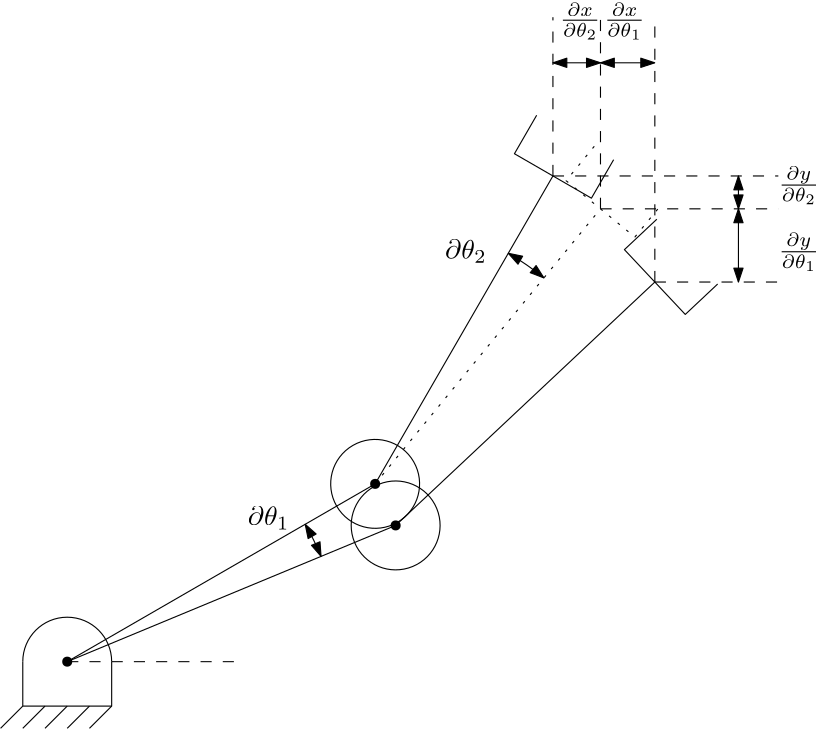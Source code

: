 <?xml version="1.0"?>
<!DOCTYPE ipe SYSTEM "ipe.dtd">
<ipe version="70218" creator="Ipe 7.2.24">
<info created="D:20231005093139" modified="D:20231005100607"/>
<ipestyle name="basic">
<symbol name="arrow/arc(spx)">
<path stroke="sym-stroke" fill="sym-stroke" pen="sym-pen">
0 0 m
-1 0.333 l
-1 -0.333 l
h
</path>
</symbol>
<symbol name="arrow/farc(spx)">
<path stroke="sym-stroke" fill="white" pen="sym-pen">
0 0 m
-1 0.333 l
-1 -0.333 l
h
</path>
</symbol>
<symbol name="arrow/ptarc(spx)">
<path stroke="sym-stroke" fill="sym-stroke" pen="sym-pen">
0 0 m
-1 0.333 l
-0.8 0 l
-1 -0.333 l
h
</path>
</symbol>
<symbol name="arrow/fptarc(spx)">
<path stroke="sym-stroke" fill="white" pen="sym-pen">
0 0 m
-1 0.333 l
-0.8 0 l
-1 -0.333 l
h
</path>
</symbol>
<symbol name="mark/circle(sx)" transformations="translations">
<path fill="sym-stroke">
0.6 0 0 0.6 0 0 e
0.4 0 0 0.4 0 0 e
</path>
</symbol>
<symbol name="mark/disk(sx)" transformations="translations">
<path fill="sym-stroke">
0.6 0 0 0.6 0 0 e
</path>
</symbol>
<symbol name="mark/fdisk(sfx)" transformations="translations">
<group>
<path fill="sym-fill">
0.5 0 0 0.5 0 0 e
</path>
<path fill="sym-stroke" fillrule="eofill">
0.6 0 0 0.6 0 0 e
0.4 0 0 0.4 0 0 e
</path>
</group>
</symbol>
<symbol name="mark/box(sx)" transformations="translations">
<path fill="sym-stroke" fillrule="eofill">
-0.6 -0.6 m
0.6 -0.6 l
0.6 0.6 l
-0.6 0.6 l
h
-0.4 -0.4 m
0.4 -0.4 l
0.4 0.4 l
-0.4 0.4 l
h
</path>
</symbol>
<symbol name="mark/square(sx)" transformations="translations">
<path fill="sym-stroke">
-0.6 -0.6 m
0.6 -0.6 l
0.6 0.6 l
-0.6 0.6 l
h
</path>
</symbol>
<symbol name="mark/fsquare(sfx)" transformations="translations">
<group>
<path fill="sym-fill">
-0.5 -0.5 m
0.5 -0.5 l
0.5 0.5 l
-0.5 0.5 l
h
</path>
<path fill="sym-stroke" fillrule="eofill">
-0.6 -0.6 m
0.6 -0.6 l
0.6 0.6 l
-0.6 0.6 l
h
-0.4 -0.4 m
0.4 -0.4 l
0.4 0.4 l
-0.4 0.4 l
h
</path>
</group>
</symbol>
<symbol name="mark/cross(sx)" transformations="translations">
<group>
<path fill="sym-stroke">
-0.43 -0.57 m
0.57 0.43 l
0.43 0.57 l
-0.57 -0.43 l
h
</path>
<path fill="sym-stroke">
-0.43 0.57 m
0.57 -0.43 l
0.43 -0.57 l
-0.57 0.43 l
h
</path>
</group>
</symbol>
<symbol name="arrow/fnormal(spx)">
<path stroke="sym-stroke" fill="white" pen="sym-pen">
0 0 m
-1 0.333 l
-1 -0.333 l
h
</path>
</symbol>
<symbol name="arrow/pointed(spx)">
<path stroke="sym-stroke" fill="sym-stroke" pen="sym-pen">
0 0 m
-1 0.333 l
-0.8 0 l
-1 -0.333 l
h
</path>
</symbol>
<symbol name="arrow/fpointed(spx)">
<path stroke="sym-stroke" fill="white" pen="sym-pen">
0 0 m
-1 0.333 l
-0.8 0 l
-1 -0.333 l
h
</path>
</symbol>
<symbol name="arrow/linear(spx)">
<path stroke="sym-stroke" pen="sym-pen">
-1 0.333 m
0 0 l
-1 -0.333 l
</path>
</symbol>
<symbol name="arrow/fdouble(spx)">
<path stroke="sym-stroke" fill="white" pen="sym-pen">
0 0 m
-1 0.333 l
-1 -0.333 l
h
-1 0 m
-2 0.333 l
-2 -0.333 l
h
</path>
</symbol>
<symbol name="arrow/double(spx)">
<path stroke="sym-stroke" fill="sym-stroke" pen="sym-pen">
0 0 m
-1 0.333 l
-1 -0.333 l
h
-1 0 m
-2 0.333 l
-2 -0.333 l
h
</path>
</symbol>
<symbol name="arrow/mid-normal(spx)">
<path stroke="sym-stroke" fill="sym-stroke" pen="sym-pen">
0.5 0 m
-0.5 0.333 l
-0.5 -0.333 l
h
</path>
</symbol>
<symbol name="arrow/mid-fnormal(spx)">
<path stroke="sym-stroke" fill="white" pen="sym-pen">
0.5 0 m
-0.5 0.333 l
-0.5 -0.333 l
h
</path>
</symbol>
<symbol name="arrow/mid-pointed(spx)">
<path stroke="sym-stroke" fill="sym-stroke" pen="sym-pen">
0.5 0 m
-0.5 0.333 l
-0.3 0 l
-0.5 -0.333 l
h
</path>
</symbol>
<symbol name="arrow/mid-fpointed(spx)">
<path stroke="sym-stroke" fill="white" pen="sym-pen">
0.5 0 m
-0.5 0.333 l
-0.3 0 l
-0.5 -0.333 l
h
</path>
</symbol>
<symbol name="arrow/mid-double(spx)">
<path stroke="sym-stroke" fill="sym-stroke" pen="sym-pen">
1 0 m
0 0.333 l
0 -0.333 l
h
0 0 m
-1 0.333 l
-1 -0.333 l
h
</path>
</symbol>
<symbol name="arrow/mid-fdouble(spx)">
<path stroke="sym-stroke" fill="white" pen="sym-pen">
1 0 m
0 0.333 l
0 -0.333 l
h
0 0 m
-1 0.333 l
-1 -0.333 l
h
</path>
</symbol>
<anglesize name="22.5 deg" value="22.5"/>
<anglesize name="30 deg" value="30"/>
<anglesize name="45 deg" value="45"/>
<anglesize name="60 deg" value="60"/>
<anglesize name="90 deg" value="90"/>
<arrowsize name="large" value="10"/>
<arrowsize name="small" value="5"/>
<arrowsize name="tiny" value="3"/>
<color name="blue" value="0 0 1"/>
<color name="brown" value="0.647 0.165 0.165"/>
<color name="darkblue" value="0 0 0.545"/>
<color name="darkcyan" value="0 0.545 0.545"/>
<color name="darkgray" value="0.663"/>
<color name="darkgreen" value="0 0.392 0"/>
<color name="darkmagenta" value="0.545 0 0.545"/>
<color name="darkorange" value="1 0.549 0"/>
<color name="darkred" value="0.545 0 0"/>
<color name="gold" value="1 0.843 0"/>
<color name="gray" value="0.745"/>
<color name="green" value="0 1 0"/>
<color name="lightblue" value="0.678 0.847 0.902"/>
<color name="lightcyan" value="0.878 1 1"/>
<color name="lightgray" value="0.827"/>
<color name="lightgreen" value="0.565 0.933 0.565"/>
<color name="lightyellow" value="1 1 0.878"/>
<color name="navy" value="0 0 0.502"/>
<color name="orange" value="1 0.647 0"/>
<color name="pink" value="1 0.753 0.796"/>
<color name="purple" value="0.627 0.125 0.941"/>
<color name="red" value="1 0 0"/>
<color name="seagreen" value="0.18 0.545 0.341"/>
<color name="turquoise" value="0.251 0.878 0.816"/>
<color name="violet" value="0.933 0.51 0.933"/>
<color name="yellow" value="1 1 0"/>
<dashstyle name="dash dot dotted" value="[4 2 1 2 1 2] 0"/>
<dashstyle name="dash dotted" value="[4 2 1 2] 0"/>
<dashstyle name="dashed" value="[4] 0"/>
<dashstyle name="dotted" value="[1 3] 0"/>
<gridsize name="10 pts (~3.5 mm)" value="10"/>
<gridsize name="14 pts (~5 mm)" value="14"/>
<gridsize name="16 pts (~6 mm)" value="16"/>
<gridsize name="20 pts (~7 mm)" value="20"/>
<gridsize name="28 pts (~10 mm)" value="28"/>
<gridsize name="32 pts (~12 mm)" value="32"/>
<gridsize name="4 pts" value="4"/>
<gridsize name="56 pts (~20 mm)" value="56"/>
<gridsize name="8 pts (~3 mm)" value="8"/>
<opacity name="10%" value="0.1"/>
<opacity name="30%" value="0.3"/>
<opacity name="50%" value="0.5"/>
<opacity name="75%" value="0.75"/>
<pen name="fat" value="1.2"/>
<pen name="heavier" value="0.8"/>
<pen name="ultrafat" value="2"/>
<symbolsize name="large" value="5"/>
<symbolsize name="small" value="2"/>
<symbolsize name="tiny" value="1.1"/>
<textsize name="Huge" value="\Huge"/>
<textsize name="LARGE" value="\LARGE"/>
<textsize name="Large" value="\Large"/>
<textsize name="footnote" value="\footnotesize"/>
<textsize name="huge" value="\huge"/>
<textsize name="large" value="\large"/>
<textsize name="small" value="\small"/>
<textsize name="tiny" value="\tiny"/>
<textstyle name="center" begin="\begin{center}" end="\end{center}"/>
<textstyle name="item" begin="\begin{itemize}\item{}" end="\end{itemize}"/>
<textstyle name="itemize" begin="\begin{itemize}" end="\end{itemize}"/>
<tiling name="falling" angle="-60" step="4" width="1"/>
<tiling name="rising" angle="30" step="4" width="1"/>
</ipestyle>
<page>
<layer name="alpha"/>
<view layers="alpha" active="alpha"/>
<group layer="alpha">
<path matrix="1 0 0 1 -96 -128" stroke="black">
272 640 m
16 0 0 16 256 640 240 640 a
</path>
<path matrix="1 0 0 1 -96 -128" stroke="black">
240 640 m
240 624 l
272 624 l
272 640 l
</path>
<path matrix="1 0 0 1 -96 -128" stroke="black">
240 624 m
232 616 l
</path>
<path matrix="1 0 0 1 -96 -128" stroke="black">
240 616 m
248 624 l
</path>
<path matrix="1 0 0 1 -96 -128" stroke="black">
248 616 m
256 624 l
</path>
<path matrix="1 0 0 1 -96 -128" stroke="black">
256 616 m
264 624 l
</path>
<path matrix="1 0 0 1 -96 -128" stroke="black">
264 616 m
272 624 l
</path>
<use matrix="1 0 0 1 -96 -128" name="mark/disk(sx)" pos="256 640" size="normal" stroke="black"/>
<path stroke="black" dash="dashed">
160 512 m
224 512 l
</path>
<group>
<path matrix="0.5 0.866025 -0.866025 0.5 633.108 -76.5538" stroke="black">
384 640 m
512 640 l
</path>
<path matrix="0.5 0.866025 -0.866025 0.5 633.108 -76.5538" stroke="black">
528 656 m
512 656 l
512 624 l
528 624 l
</path>
</group>
<group matrix="0.99151 -0.130031 0.130031 0.99151 -65.2167 25.1517">
<path matrix="0.866025 0.5 -0.5 0.866025 313.723 -138.256" stroke="black">
16 0 0 16 320 640 e
</path>
<path matrix="0.866025 0.5 -0.5 0.866025 258.297 -170.256" stroke="black">
256 640 m
384 640 l
</path>
<use matrix="0.866025 0.5 -0.5 0.866025 258.297 -170.256" name="mark/disk(sx)" pos="384 640" size="normal" stroke="black"/>
<group matrix="0.986774 -0.162104 0.162104 0.986774 -89.79 51.5246">
<path matrix="0.5 0.866025 -0.866025 0.5 633.108 -76.5538" stroke="black">
384 640 m
512 640 l
</path>
<path matrix="0.5 0.866025 -0.866025 0.5 633.108 -76.5538" stroke="black">
528 656 m
512 656 l
512 624 l
528 624 l
</path>
</group>
</group>
<path matrix="0.694662 0 0 1 127.021 168.664" stroke="black" dash="dashed">
352 480 m
416 480 l
</path>
<path matrix="1.0004 0 0 1.25129 -0.168085 34.3507" stroke="black" dash="dashed">
352 512 m
416 512 l
</path>
<path matrix="1.26795 0 0 1.51806 -111.467 -138.971" stroke="black" dash="dashed">
352 544 m
416 544 l
</path>
<path matrix="1 0 0 0.892949 -49.1487 286.81" stroke="black" dash="dashed">
384 448 m
384 512 l
</path>
<path matrix="1 0 0 1.48963 -12.4584 -18.6892" stroke="black" dash="dashed">
384 448 m
384 512 l
</path>
<path matrix="1 0 0 1.07796 -32.0259 192.083" stroke="black" dash="dashed">
384 448 m
384 512 l
</path>
<path matrix="0.866025 0.5 -0.5 0.866025 313.723 -138.256" stroke="black">
16 0 0 16 320 640 e
</path>
<path matrix="0.866025 0.5 -0.5 0.866025 258.297 -170.256" stroke="black">
256 640 m
384 640 l
</path>
<use matrix="0.866025 0.5 -0.5 0.866025 258.297 -170.256" name="mark/disk(sx)" pos="384 640" size="normal" stroke="black"/>
<group matrix="0.986774 -0.162104 0.162104 0.986774 -89.79 51.5246">
<path matrix="0.5 0.866025 -0.866025 0.5 633.108 -76.5538" stroke="black" dash="dotted">
384 640 m
512 640 l
</path>
<path matrix="0.5 0.866025 -0.866025 0.5 633.108 -76.5538" stroke="black" dash="dotted">
528 656 m
512 656 l
512 624 l
528 624 l
</path>
</group>
<path matrix="1 0 0 0.823331 17.6392 253.465" stroke="black" arrow="normal/small" rarrow="normal/small">
384 512 m
384 480 l
</path>
<path matrix="1 0 0 0.370026 17.6392 497.398" stroke="black" arrow="normal/small" rarrow="normal/small">
384 512 m
384 480 l
</path>
<path matrix="0.610676 0 0 1 97.9072 247.593" stroke="black" arrow="normal/small" rarrow="normal/small">
416 480 m
448 480 l
</path>
<path matrix="0.534283 0 0 0 112.589 727.593" stroke="black" arrow="normal/small" rarrow="normal/small">
416 480 m
448 480 l
</path>
<path stroke="black" arrow="normal/small" rarrow="normal/small">
251.373 549.901 m
98.9219 0 0 98.9219 160 512 245.669 561.461 a
</path>
<path stroke="black" arrow="normal/small" rarrow="normal/small">
331.605 650.149 m
95.8597 0 0 95.8597 270.851 576 318.781 659.017 a
</path>
<text matrix="1 0 0 1 89.011 -78.923" transformations="translations" pos="136 640" stroke="black" type="label" width="14.989" height="6.923" depth="1.49" valign="baseline" style="math">\partial \theta_1</text>
<text matrix="1 0 0 1 160 17.077" transformations="translations" pos="136 640" stroke="black" type="label" width="14.989" height="6.923" depth="1.49" valign="baseline" style="math">\partial \theta_2</text>
<text matrix="1 0 0 1 280 41.077" transformations="translations" pos="136 640" stroke="black" type="label" width="14.758" height="9.289" depth="4.43" valign="baseline" style="math">\frac{\partial y}{\partial \theta_2}</text>
<text matrix="1 0 0 1 280 17.077" transformations="translations" pos="136 640" stroke="black" type="label" width="14.758" height="9.289" depth="4.43" valign="baseline" style="math">\frac{\partial y}{\partial \theta_1}</text>
<text matrix="1 0 0 1 217.242 100.43" transformations="translations" pos="136 640" stroke="black" type="label" width="14.758" height="8.767" depth="4.43" valign="baseline" style="math">\frac{\partial x}{\partial \theta_1}</text>
<text matrix="1 0 0 1 201.242 100.43" transformations="translations" pos="136 640" stroke="black" type="label" width="14.758" height="8.767" depth="4.43" valign="baseline" style="math">\frac{\partial x}{\partial \theta_2}</text>
</group>
</page>
</ipe>
